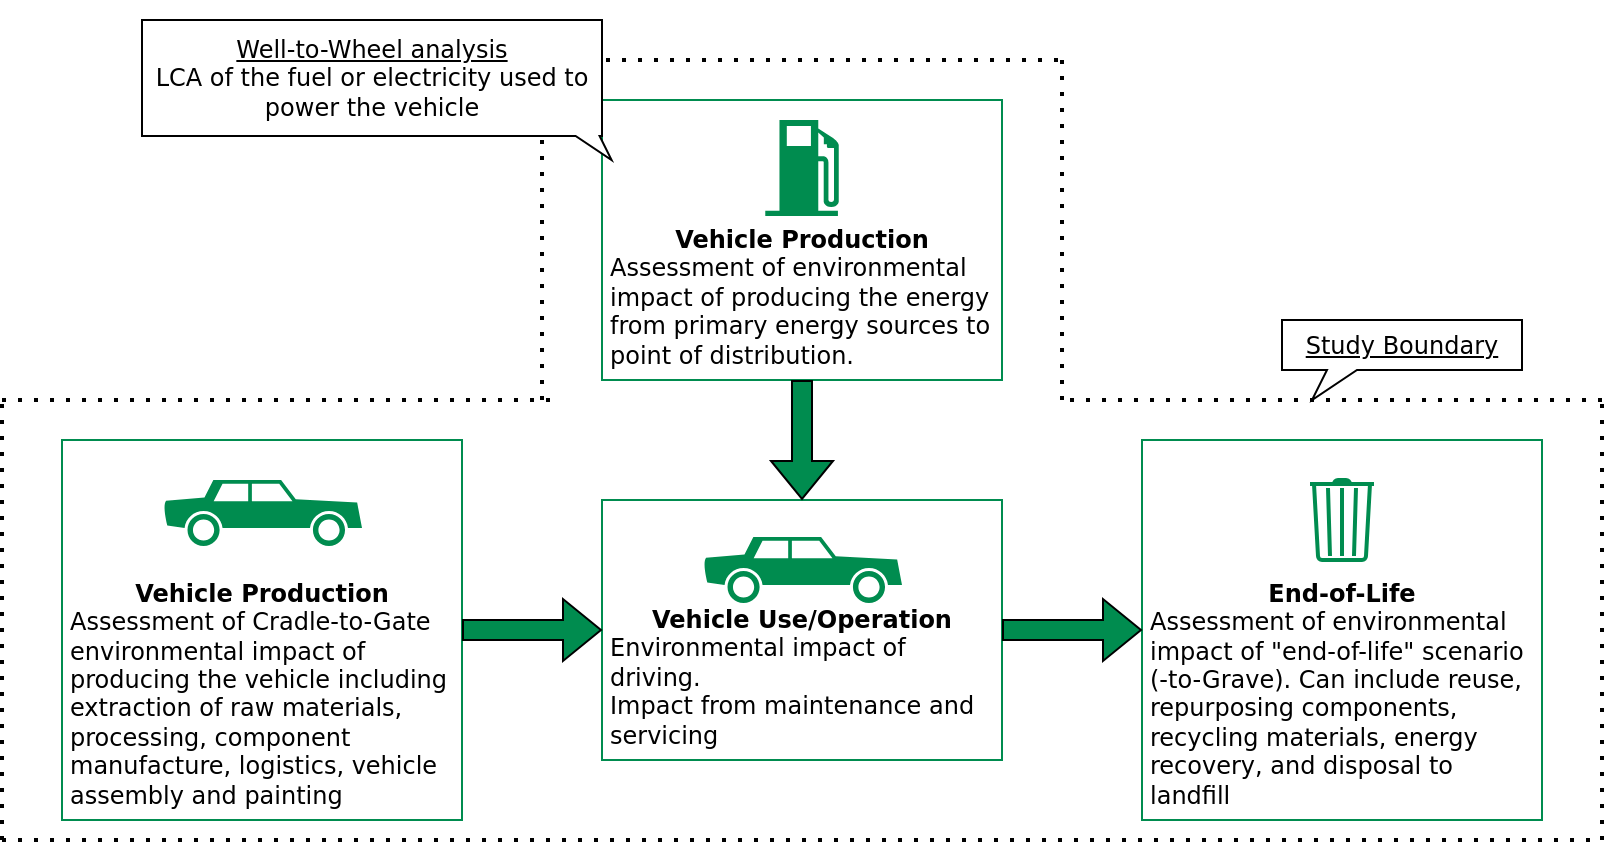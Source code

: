 <mxfile version="18.0.1" type="device"><diagram id="O4vbrr_t9S_RECo1e-gK" name="Page-1"><mxGraphModel dx="1695" dy="981" grid="1" gridSize="10" guides="1" tooltips="1" connect="1" arrows="1" fold="1" page="1" pageScale="1" pageWidth="1169" pageHeight="827" math="0" shadow="0"><root><mxCell id="0"/><mxCell id="1" parent="0"/><mxCell id="MSQcc9HgXpiz9VsSQwkq-4" value="" style="group;spacing=5;" vertex="1" connectable="0" parent="1"><mxGeometry x="130" y="580" width="200" height="190" as="geometry"/></mxCell><mxCell id="MSQcc9HgXpiz9VsSQwkq-2" value="&lt;font face=&quot;Dejavu Sans&quot;&gt;&lt;b&gt;Vehicle Production&lt;/b&gt;&lt;br&gt;&lt;div style=&quot;text-align: left;&quot;&gt;&lt;span style=&quot;background-color: initial;&quot;&gt;Assessment of Cradle-to-Gate environmental impact of producing the vehicle including extraction of raw materials, processing, component manufacture, logistics, vehicle assembly and painting&lt;/span&gt;&lt;/div&gt;&lt;/font&gt;" style="rounded=0;whiteSpace=wrap;html=1;fillColor=none;strokeColor=#008C4F;verticalAlign=bottom;spacing=5;" vertex="1" parent="MSQcc9HgXpiz9VsSQwkq-4"><mxGeometry width="200" height="190" as="geometry"/></mxCell><mxCell id="MSQcc9HgXpiz9VsSQwkq-1" value="" style="shape=mxgraph.signs.transportation.car_2;html=1;pointerEvents=1;fillColor=#008C4F;strokeColor=none;verticalLabelPosition=bottom;verticalAlign=top;align=center;flipH=1;" vertex="1" parent="MSQcc9HgXpiz9VsSQwkq-4"><mxGeometry x="50" y="20" width="100" height="33" as="geometry"/></mxCell><mxCell id="MSQcc9HgXpiz9VsSQwkq-5" value="" style="group;spacing=5;" vertex="1" connectable="0" parent="1"><mxGeometry x="400" y="610" width="200" height="130" as="geometry"/></mxCell><mxCell id="MSQcc9HgXpiz9VsSQwkq-6" value="&lt;font face=&quot;Dejavu Sans&quot;&gt;&lt;b&gt;Vehicle Use/Operation&lt;/b&gt;&lt;br&gt;&lt;div style=&quot;text-align: left;&quot;&gt;Environmental impact of driving.&lt;/div&gt;&lt;div style=&quot;text-align: left;&quot;&gt;Impact from maintenance and servicing&lt;/div&gt;&lt;/font&gt;" style="rounded=0;whiteSpace=wrap;html=1;fillColor=none;strokeColor=#008C4F;verticalAlign=bottom;spacing=5;" vertex="1" parent="MSQcc9HgXpiz9VsSQwkq-5"><mxGeometry width="200" height="130" as="geometry"/></mxCell><mxCell id="MSQcc9HgXpiz9VsSQwkq-7" value="" style="shape=mxgraph.signs.transportation.car_2;html=1;pointerEvents=1;fillColor=#008C4F;strokeColor=none;verticalLabelPosition=bottom;verticalAlign=top;align=center;flipH=1;" vertex="1" parent="MSQcc9HgXpiz9VsSQwkq-5"><mxGeometry x="50" y="18.5" width="100" height="33" as="geometry"/></mxCell><mxCell id="MSQcc9HgXpiz9VsSQwkq-8" value="" style="group" vertex="1" connectable="0" parent="1"><mxGeometry x="410" y="360" width="200" height="190" as="geometry"/></mxCell><mxCell id="MSQcc9HgXpiz9VsSQwkq-9" value="&lt;font face=&quot;Dejavu Sans&quot;&gt;&lt;b&gt;Vehicle Production&lt;/b&gt;&lt;br&gt;&lt;div style=&quot;text-align: left;&quot;&gt;Assessment of environmental impact of producing the energy from primary energy sources to point of distribution.&lt;/div&gt;&lt;/font&gt;" style="rounded=0;whiteSpace=wrap;html=1;fillColor=none;strokeColor=#008C4F;verticalAlign=bottom;spacing=5;" vertex="1" parent="MSQcc9HgXpiz9VsSQwkq-8"><mxGeometry x="-10" y="50" width="200" height="140" as="geometry"/></mxCell><mxCell id="MSQcc9HgXpiz9VsSQwkq-11" value="" style="shape=mxgraph.signs.transportation.gas_4;html=1;pointerEvents=1;fillColor=#008C4F;strokeColor=none;verticalLabelPosition=bottom;verticalAlign=top;align=center;fontFamily=Dejavu Sans;" vertex="1" parent="MSQcc9HgXpiz9VsSQwkq-8"><mxGeometry x="71.64" y="60" width="36.73" height="48" as="geometry"/></mxCell><mxCell id="MSQcc9HgXpiz9VsSQwkq-12" value="" style="group;spacing=7;" vertex="1" connectable="0" parent="1"><mxGeometry x="670" y="580" width="200" height="190" as="geometry"/></mxCell><mxCell id="MSQcc9HgXpiz9VsSQwkq-13" value="&lt;font face=&quot;Dejavu Sans&quot;&gt;&lt;b&gt;End-of-Life&lt;/b&gt;&lt;br&gt;&lt;div style=&quot;text-align: left;&quot;&gt;Assessment of environmental impact of &quot;end-of-life&quot; scenario (-to-Grave). Can include reuse, repurposing components, recycling materials, energy recovery, and disposal to landfill&lt;/div&gt;&lt;/font&gt;" style="rounded=0;whiteSpace=wrap;html=1;fillColor=none;strokeColor=#008C4F;verticalAlign=bottom;spacing=5;" vertex="1" parent="MSQcc9HgXpiz9VsSQwkq-12"><mxGeometry width="200" height="190" as="geometry"/></mxCell><mxCell id="MSQcc9HgXpiz9VsSQwkq-15" value="" style="html=1;verticalLabelPosition=bottom;align=center;labelBackgroundColor=#ffffff;verticalAlign=top;strokeWidth=2;strokeColor=#008C4F;shadow=0;dashed=0;shape=mxgraph.ios7.icons.trashcan;fontFamily=Dejavu Sans;fillColor=none;" vertex="1" parent="MSQcc9HgXpiz9VsSQwkq-12"><mxGeometry x="84" y="20" width="32" height="40" as="geometry"/></mxCell><mxCell id="MSQcc9HgXpiz9VsSQwkq-16" style="rounded=0;orthogonalLoop=1;jettySize=auto;html=1;fontFamily=Dejavu Sans;shape=flexArrow;fillColor=#008C4F;" edge="1" parent="1" source="MSQcc9HgXpiz9VsSQwkq-2" target="MSQcc9HgXpiz9VsSQwkq-6"><mxGeometry relative="1" as="geometry"/></mxCell><mxCell id="MSQcc9HgXpiz9VsSQwkq-17" style="edgeStyle=none;rounded=0;orthogonalLoop=1;jettySize=auto;html=1;fontFamily=Dejavu Sans;shape=flexArrow;fillColor=#008C4F;" edge="1" parent="1" source="MSQcc9HgXpiz9VsSQwkq-6" target="MSQcc9HgXpiz9VsSQwkq-13"><mxGeometry relative="1" as="geometry"/></mxCell><mxCell id="MSQcc9HgXpiz9VsSQwkq-18" style="edgeStyle=none;rounded=0;orthogonalLoop=1;jettySize=auto;html=1;fontFamily=Dejavu Sans;shape=flexArrow;fillColor=#008C4F;" edge="1" parent="1" source="MSQcc9HgXpiz9VsSQwkq-9" target="MSQcc9HgXpiz9VsSQwkq-6"><mxGeometry relative="1" as="geometry"/></mxCell><mxCell id="MSQcc9HgXpiz9VsSQwkq-19" value="" style="endArrow=none;dashed=1;html=1;dashPattern=1 3;strokeWidth=2;rounded=0;fontFamily=Dejavu Sans;fillColor=none;" edge="1" parent="1"><mxGeometry width="50" height="50" relative="1" as="geometry"><mxPoint x="100" y="780" as="sourcePoint"/><mxPoint x="100" y="560" as="targetPoint"/></mxGeometry></mxCell><mxCell id="MSQcc9HgXpiz9VsSQwkq-20" value="" style="endArrow=none;dashed=1;html=1;dashPattern=1 3;strokeWidth=2;rounded=0;fontFamily=Dejavu Sans;fillColor=none;" edge="1" parent="1"><mxGeometry width="50" height="50" relative="1" as="geometry"><mxPoint x="100" y="560" as="sourcePoint"/><mxPoint x="380" y="560" as="targetPoint"/></mxGeometry></mxCell><mxCell id="MSQcc9HgXpiz9VsSQwkq-21" value="" style="endArrow=none;dashed=1;html=1;dashPattern=1 3;strokeWidth=2;rounded=0;fontFamily=Dejavu Sans;fillColor=none;" edge="1" parent="1"><mxGeometry width="50" height="50" relative="1" as="geometry"><mxPoint x="370" y="390" as="sourcePoint"/><mxPoint x="370" y="560" as="targetPoint"/></mxGeometry></mxCell><mxCell id="MSQcc9HgXpiz9VsSQwkq-22" value="" style="endArrow=none;dashed=1;html=1;dashPattern=1 3;strokeWidth=2;rounded=0;fontFamily=Dejavu Sans;fillColor=none;" edge="1" parent="1"><mxGeometry width="50" height="50" relative="1" as="geometry"><mxPoint x="370" y="390" as="sourcePoint"/><mxPoint x="630" y="390" as="targetPoint"/></mxGeometry></mxCell><mxCell id="MSQcc9HgXpiz9VsSQwkq-23" value="" style="endArrow=none;dashed=1;html=1;dashPattern=1 3;strokeWidth=2;rounded=0;fontFamily=Dejavu Sans;fillColor=none;" edge="1" parent="1"><mxGeometry width="50" height="50" relative="1" as="geometry"><mxPoint x="630" y="560" as="sourcePoint"/><mxPoint x="630" y="390" as="targetPoint"/></mxGeometry></mxCell><mxCell id="MSQcc9HgXpiz9VsSQwkq-24" value="" style="endArrow=none;dashed=1;html=1;dashPattern=1 3;strokeWidth=2;rounded=0;fontFamily=Dejavu Sans;fillColor=none;" edge="1" parent="1"><mxGeometry width="50" height="50" relative="1" as="geometry"><mxPoint x="900" y="560" as="sourcePoint"/><mxPoint x="630" y="560" as="targetPoint"/></mxGeometry></mxCell><mxCell id="MSQcc9HgXpiz9VsSQwkq-25" value="" style="endArrow=none;dashed=1;html=1;dashPattern=1 3;strokeWidth=2;rounded=0;fontFamily=Dejavu Sans;fillColor=none;" edge="1" parent="1"><mxGeometry width="50" height="50" relative="1" as="geometry"><mxPoint x="900" y="780" as="sourcePoint"/><mxPoint x="900" y="560" as="targetPoint"/></mxGeometry></mxCell><mxCell id="MSQcc9HgXpiz9VsSQwkq-26" value="" style="endArrow=none;dashed=1;html=1;dashPattern=1 3;strokeWidth=2;rounded=0;fontFamily=Dejavu Sans;fillColor=none;" edge="1" parent="1"><mxGeometry width="50" height="50" relative="1" as="geometry"><mxPoint x="100" y="780" as="sourcePoint"/><mxPoint x="900" y="780" as="targetPoint"/></mxGeometry></mxCell><mxCell id="MSQcc9HgXpiz9VsSQwkq-27" value="&lt;u&gt;Study Boundary&lt;/u&gt;" style="whiteSpace=wrap;html=1;shape=mxgraph.basic.rectCallout;dx=30;dy=15;boundedLbl=1;fontFamily=Dejavu Sans;strokeColor=#000000;fillColor=default;" vertex="1" parent="1"><mxGeometry x="740" y="520" width="120" height="40" as="geometry"/></mxCell><mxCell id="MSQcc9HgXpiz9VsSQwkq-28" value="&lt;u&gt;Well-to-Wheel analysis&lt;/u&gt;&lt;br&gt;LCA of the fuel or electricity used to power the vehicle" style="whiteSpace=wrap;html=1;shape=mxgraph.basic.rectCallout;dx=7.2;dy=12;boundedLbl=1;fontFamily=Dejavu Sans;strokeColor=#000000;fillColor=default;flipH=1;" vertex="1" parent="1"><mxGeometry x="170" y="370" width="230" height="70" as="geometry"/></mxCell></root></mxGraphModel></diagram></mxfile>